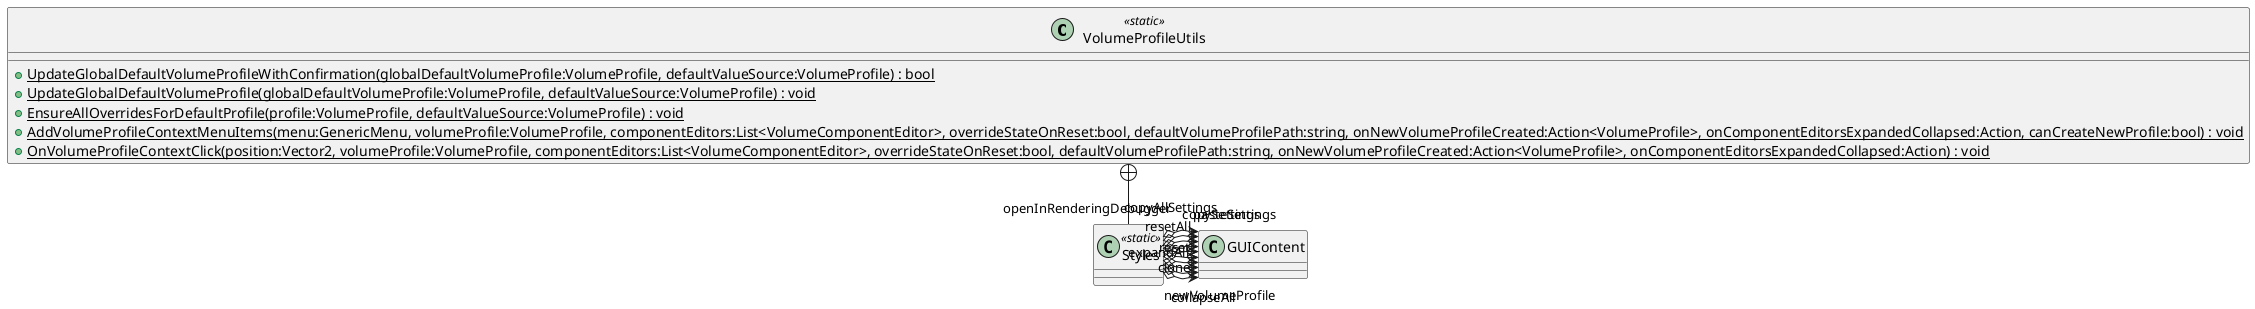@startuml
class VolumeProfileUtils <<static>> {
    + {static} UpdateGlobalDefaultVolumeProfileWithConfirmation(globalDefaultVolumeProfile:VolumeProfile, defaultValueSource:VolumeProfile) : bool
    + {static} UpdateGlobalDefaultVolumeProfile(globalDefaultVolumeProfile:VolumeProfile, defaultValueSource:VolumeProfile) : void
    + {static} EnsureAllOverridesForDefaultProfile(profile:VolumeProfile, defaultValueSource:VolumeProfile) : void
    + {static} AddVolumeProfileContextMenuItems(menu:GenericMenu, volumeProfile:VolumeProfile, componentEditors:List<VolumeComponentEditor>, overrideStateOnReset:bool, defaultVolumeProfilePath:string, onNewVolumeProfileCreated:Action<VolumeProfile>, onComponentEditorsExpandedCollapsed:Action, canCreateNewProfile:bool) : void
    + {static} OnVolumeProfileContextClick(position:Vector2, volumeProfile:VolumeProfile, componentEditors:List<VolumeComponentEditor>, overrideStateOnReset:bool, defaultVolumeProfilePath:string, onNewVolumeProfileCreated:Action<VolumeProfile>, onComponentEditorsExpandedCollapsed:Action) : void
}
class Styles <<static>> {
}
VolumeProfileUtils +-- Styles
Styles o-> "newVolumeProfile" GUIContent
Styles o-> "clone" GUIContent
Styles o-> "collapseAll" GUIContent
Styles o-> "expandAll" GUIContent
Styles o-> "reset" GUIContent
Styles o-> "resetAll" GUIContent
Styles o-> "openInRenderingDebugger" GUIContent
Styles o-> "copySettings" GUIContent
Styles o-> "copyAllSettings" GUIContent
Styles o-> "pasteSettings" GUIContent
@enduml

